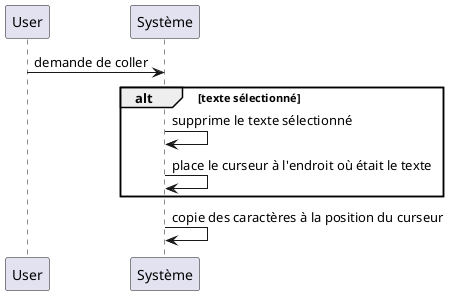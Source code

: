 @startuml

User->Système : demande de coller

alt texte sélectionné
Système -> Système : supprime le texte sélectionné
Système -> Système : place le curseur à l'endroit où était le texte

end
Système -> Système : copie des caractères à la position du curseur

@enduml